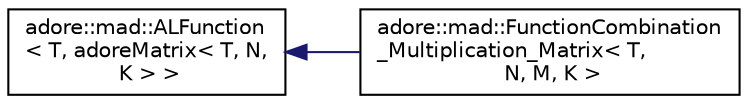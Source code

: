 digraph "Graphical Class Hierarchy"
{
 // LATEX_PDF_SIZE
  edge [fontname="Helvetica",fontsize="10",labelfontname="Helvetica",labelfontsize="10"];
  node [fontname="Helvetica",fontsize="10",shape=record];
  rankdir="LR";
  Node0 [label="adore::mad::ALFunction\l\< T, adoreMatrix\< T, N,\l K \> \>",height=0.2,width=0.4,color="black", fillcolor="white", style="filled",URL="$classadore_1_1mad_1_1ALFunction.html",tooltip=" "];
  Node0 -> Node1 [dir="back",color="midnightblue",fontsize="10",style="solid",fontname="Helvetica"];
  Node1 [label="adore::mad::FunctionCombination\l_Multiplication_Matrix\< T,\l N, M, K \>",height=0.2,width=0.4,color="black", fillcolor="white", style="filled",URL="$classadore_1_1mad_1_1FunctionCombination__Multiplication__Matrix.html",tooltip=" "];
}
